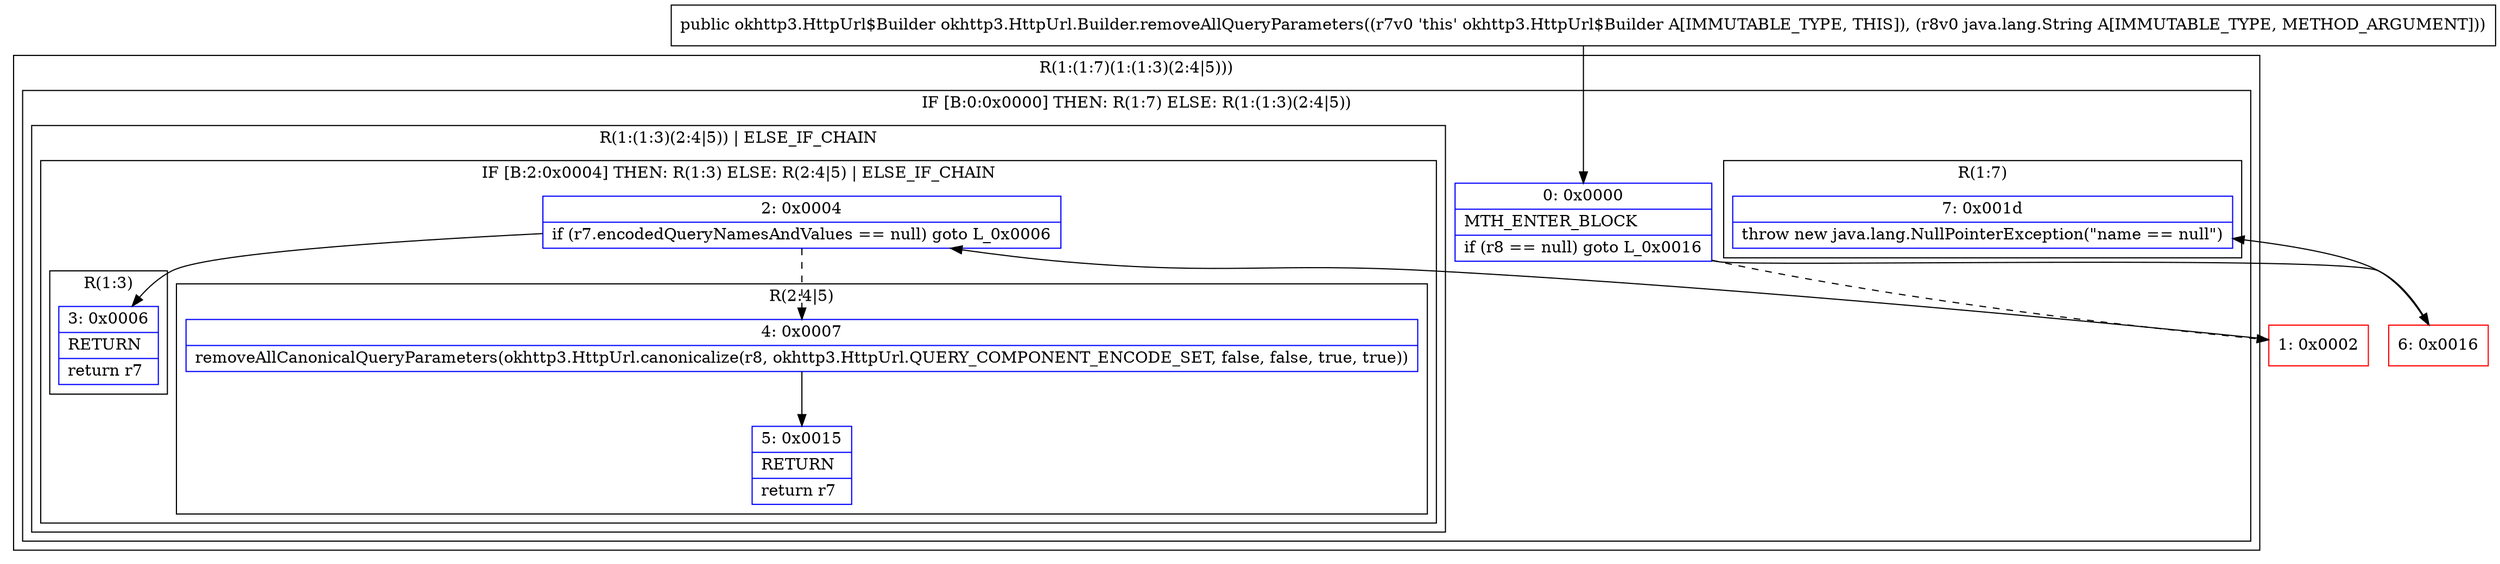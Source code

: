 digraph "CFG forokhttp3.HttpUrl.Builder.removeAllQueryParameters(Ljava\/lang\/String;)Lokhttp3\/HttpUrl$Builder;" {
subgraph cluster_Region_1858437686 {
label = "R(1:(1:7)(1:(1:3)(2:4|5)))";
node [shape=record,color=blue];
subgraph cluster_IfRegion_1840808962 {
label = "IF [B:0:0x0000] THEN: R(1:7) ELSE: R(1:(1:3)(2:4|5))";
node [shape=record,color=blue];
Node_0 [shape=record,label="{0\:\ 0x0000|MTH_ENTER_BLOCK\l|if (r8 == null) goto L_0x0016\l}"];
subgraph cluster_Region_1623789815 {
label = "R(1:7)";
node [shape=record,color=blue];
Node_7 [shape=record,label="{7\:\ 0x001d|throw new java.lang.NullPointerException(\"name == null\")\l}"];
}
subgraph cluster_Region_868304361 {
label = "R(1:(1:3)(2:4|5)) | ELSE_IF_CHAIN\l";
node [shape=record,color=blue];
subgraph cluster_IfRegion_1901569429 {
label = "IF [B:2:0x0004] THEN: R(1:3) ELSE: R(2:4|5) | ELSE_IF_CHAIN\l";
node [shape=record,color=blue];
Node_2 [shape=record,label="{2\:\ 0x0004|if (r7.encodedQueryNamesAndValues == null) goto L_0x0006\l}"];
subgraph cluster_Region_1483122473 {
label = "R(1:3)";
node [shape=record,color=blue];
Node_3 [shape=record,label="{3\:\ 0x0006|RETURN\l|return r7\l}"];
}
subgraph cluster_Region_1879071354 {
label = "R(2:4|5)";
node [shape=record,color=blue];
Node_4 [shape=record,label="{4\:\ 0x0007|removeAllCanonicalQueryParameters(okhttp3.HttpUrl.canonicalize(r8, okhttp3.HttpUrl.QUERY_COMPONENT_ENCODE_SET, false, false, true, true))\l}"];
Node_5 [shape=record,label="{5\:\ 0x0015|RETURN\l|return r7\l}"];
}
}
}
}
}
Node_1 [shape=record,color=red,label="{1\:\ 0x0002}"];
Node_6 [shape=record,color=red,label="{6\:\ 0x0016}"];
MethodNode[shape=record,label="{public okhttp3.HttpUrl$Builder okhttp3.HttpUrl.Builder.removeAllQueryParameters((r7v0 'this' okhttp3.HttpUrl$Builder A[IMMUTABLE_TYPE, THIS]), (r8v0 java.lang.String A[IMMUTABLE_TYPE, METHOD_ARGUMENT])) }"];
MethodNode -> Node_0;
Node_0 -> Node_1[style=dashed];
Node_0 -> Node_6;
Node_2 -> Node_3;
Node_2 -> Node_4[style=dashed];
Node_4 -> Node_5;
Node_1 -> Node_2;
Node_6 -> Node_7;
}

